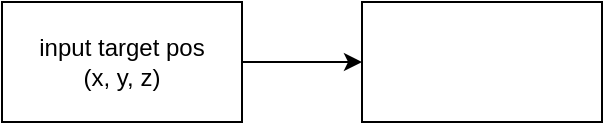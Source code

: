 <mxfile>
    <diagram id="R7KUdTUaF9C3ki7f0gjg" name="Page-1">
        <mxGraphModel dx="706" dy="313" grid="1" gridSize="10" guides="1" tooltips="1" connect="1" arrows="1" fold="1" page="1" pageScale="1" pageWidth="850" pageHeight="1100" math="0" shadow="0">
            <root>
                <mxCell id="0"/>
                <mxCell id="1" parent="0"/>
                <mxCell id="4" value="" style="edgeStyle=none;html=1;" parent="1" source="2" target="3" edge="1">
                    <mxGeometry relative="1" as="geometry"/>
                </mxCell>
                <mxCell id="2" value="input target pos &lt;br&gt;(x, y, z)" style="rounded=0;whiteSpace=wrap;html=1;" parent="1" vertex="1">
                    <mxGeometry x="120" y="80" width="120" height="60" as="geometry"/>
                </mxCell>
                <mxCell id="3" value="" style="rounded=0;whiteSpace=wrap;html=1;" parent="1" vertex="1">
                    <mxGeometry x="300" y="80" width="120" height="60" as="geometry"/>
                </mxCell>
            </root>
        </mxGraphModel>
    </diagram>
</mxfile>
